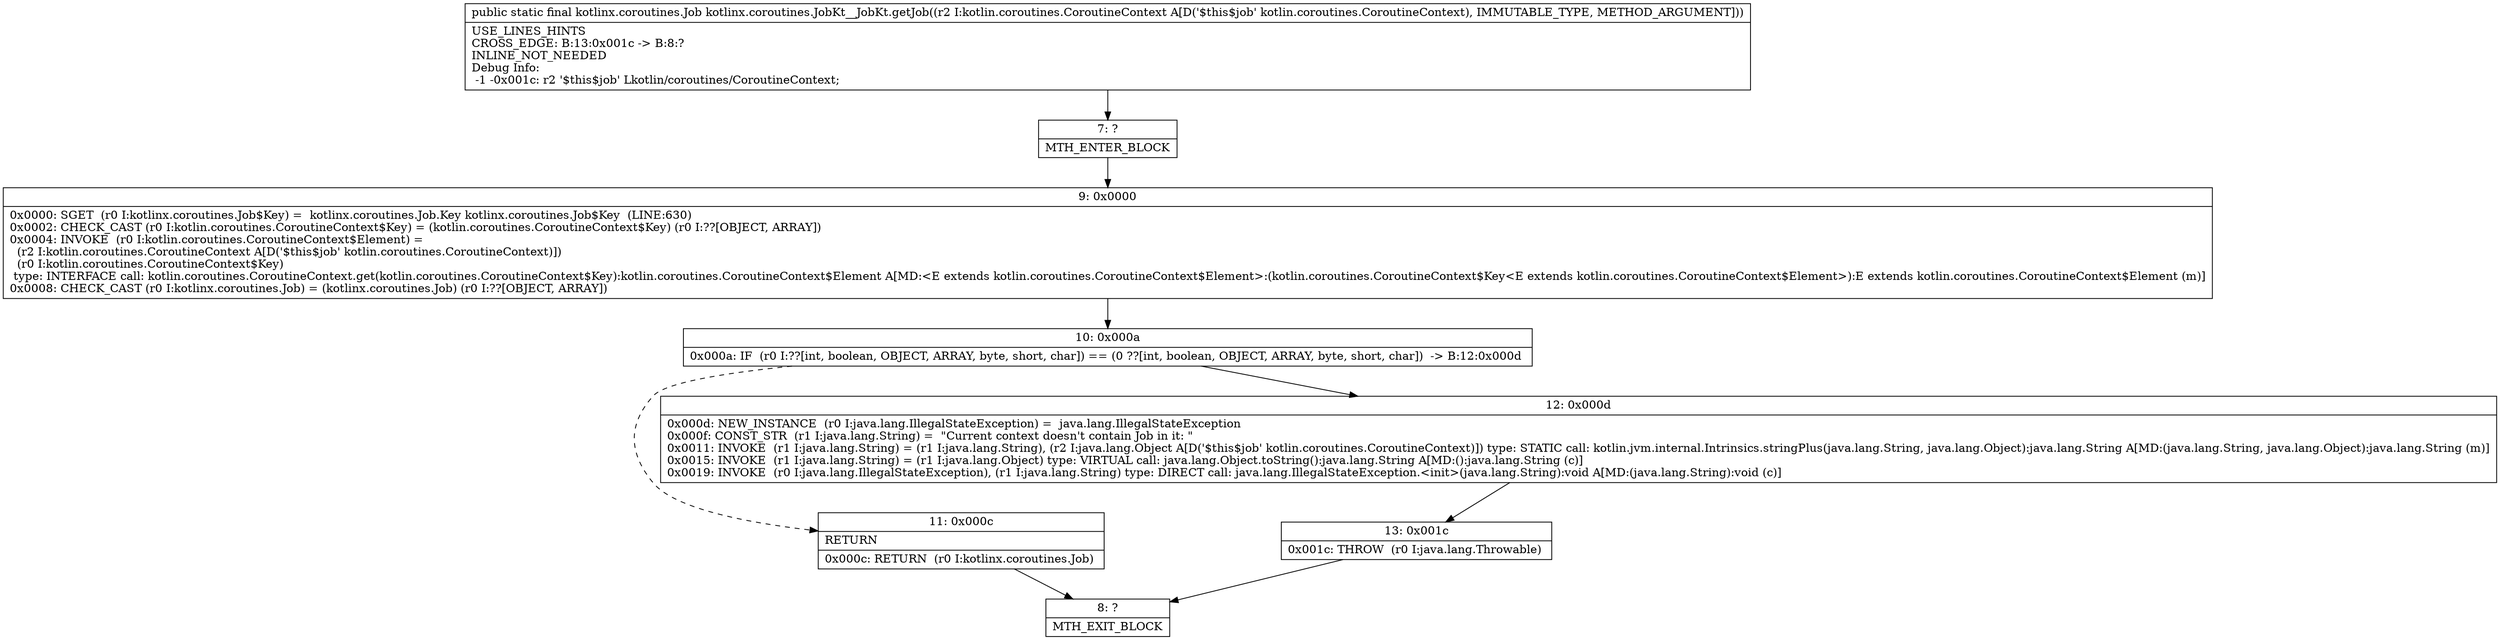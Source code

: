 digraph "CFG forkotlinx.coroutines.JobKt__JobKt.getJob(Lkotlin\/coroutines\/CoroutineContext;)Lkotlinx\/coroutines\/Job;" {
Node_7 [shape=record,label="{7\:\ ?|MTH_ENTER_BLOCK\l}"];
Node_9 [shape=record,label="{9\:\ 0x0000|0x0000: SGET  (r0 I:kotlinx.coroutines.Job$Key) =  kotlinx.coroutines.Job.Key kotlinx.coroutines.Job$Key  (LINE:630)\l0x0002: CHECK_CAST (r0 I:kotlin.coroutines.CoroutineContext$Key) = (kotlin.coroutines.CoroutineContext$Key) (r0 I:??[OBJECT, ARRAY]) \l0x0004: INVOKE  (r0 I:kotlin.coroutines.CoroutineContext$Element) = \l  (r2 I:kotlin.coroutines.CoroutineContext A[D('$this$job' kotlin.coroutines.CoroutineContext)])\l  (r0 I:kotlin.coroutines.CoroutineContext$Key)\l type: INTERFACE call: kotlin.coroutines.CoroutineContext.get(kotlin.coroutines.CoroutineContext$Key):kotlin.coroutines.CoroutineContext$Element A[MD:\<E extends kotlin.coroutines.CoroutineContext$Element\>:(kotlin.coroutines.CoroutineContext$Key\<E extends kotlin.coroutines.CoroutineContext$Element\>):E extends kotlin.coroutines.CoroutineContext$Element (m)]\l0x0008: CHECK_CAST (r0 I:kotlinx.coroutines.Job) = (kotlinx.coroutines.Job) (r0 I:??[OBJECT, ARRAY]) \l}"];
Node_10 [shape=record,label="{10\:\ 0x000a|0x000a: IF  (r0 I:??[int, boolean, OBJECT, ARRAY, byte, short, char]) == (0 ??[int, boolean, OBJECT, ARRAY, byte, short, char])  \-\> B:12:0x000d \l}"];
Node_11 [shape=record,label="{11\:\ 0x000c|RETURN\l|0x000c: RETURN  (r0 I:kotlinx.coroutines.Job) \l}"];
Node_8 [shape=record,label="{8\:\ ?|MTH_EXIT_BLOCK\l}"];
Node_12 [shape=record,label="{12\:\ 0x000d|0x000d: NEW_INSTANCE  (r0 I:java.lang.IllegalStateException) =  java.lang.IllegalStateException \l0x000f: CONST_STR  (r1 I:java.lang.String) =  \"Current context doesn't contain Job in it: \" \l0x0011: INVOKE  (r1 I:java.lang.String) = (r1 I:java.lang.String), (r2 I:java.lang.Object A[D('$this$job' kotlin.coroutines.CoroutineContext)]) type: STATIC call: kotlin.jvm.internal.Intrinsics.stringPlus(java.lang.String, java.lang.Object):java.lang.String A[MD:(java.lang.String, java.lang.Object):java.lang.String (m)]\l0x0015: INVOKE  (r1 I:java.lang.String) = (r1 I:java.lang.Object) type: VIRTUAL call: java.lang.Object.toString():java.lang.String A[MD:():java.lang.String (c)]\l0x0019: INVOKE  (r0 I:java.lang.IllegalStateException), (r1 I:java.lang.String) type: DIRECT call: java.lang.IllegalStateException.\<init\>(java.lang.String):void A[MD:(java.lang.String):void (c)]\l}"];
Node_13 [shape=record,label="{13\:\ 0x001c|0x001c: THROW  (r0 I:java.lang.Throwable) \l}"];
MethodNode[shape=record,label="{public static final kotlinx.coroutines.Job kotlinx.coroutines.JobKt__JobKt.getJob((r2 I:kotlin.coroutines.CoroutineContext A[D('$this$job' kotlin.coroutines.CoroutineContext), IMMUTABLE_TYPE, METHOD_ARGUMENT]))  | USE_LINES_HINTS\lCROSS_EDGE: B:13:0x001c \-\> B:8:?\lINLINE_NOT_NEEDED\lDebug Info:\l  \-1 \-0x001c: r2 '$this$job' Lkotlin\/coroutines\/CoroutineContext;\l}"];
MethodNode -> Node_7;Node_7 -> Node_9;
Node_9 -> Node_10;
Node_10 -> Node_11[style=dashed];
Node_10 -> Node_12;
Node_11 -> Node_8;
Node_12 -> Node_13;
Node_13 -> Node_8;
}

